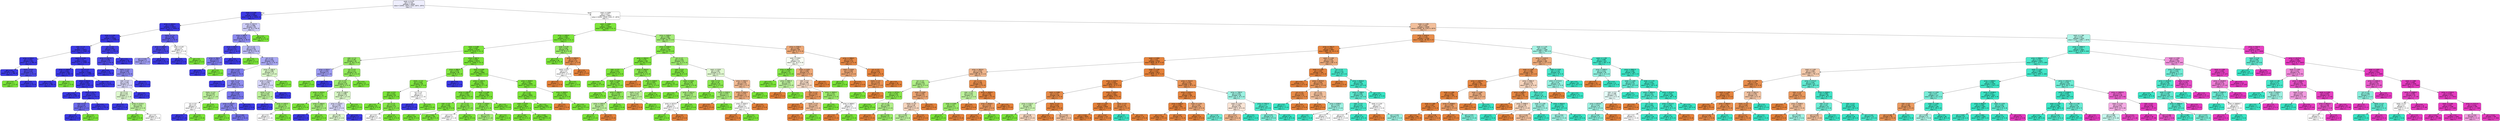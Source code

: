 digraph Tree {
node [shape=box, style="filled, rounded", color="black", fontname=helvetica] ;
edge [fontname=helvetica] ;
0 [label="carat <= 0.475\ngini = 0.744\nsamples = 40000\nvalue = [10451, 10474, 4130, 13071, 1874]\nclass = s", fillcolor="#eeeefd"] ;
1 [label="carat <= 0.465\ngini = 0.006\nsamples = 13083\nvalue = [0, 39, 0, 13044, 0]\nclass = s", fillcolor="#3d3ae5"] ;
0 -> 1 [labeldistance=2.5, labelangle=45, headlabel="True"] ;
2 [label="price <= 1833.5\ngini = 0.002\nsamples = 13015\nvalue = [0, 10, 0, 13005, 0]\nclass = s", fillcolor="#3c39e5"] ;
1 -> 2 ;
3 [label="carat <= 0.455\ngini = 0.001\nsamples = 12996\nvalue = [0, 7, 0, 12989, 0]\nclass = s", fillcolor="#3c39e5"] ;
2 -> 3 ;
4 [label="color <= 1.5\ngini = 0.0\nsamples = 12870\nvalue = [0, 3, 0, 12867, 0]\nclass = s", fillcolor="#3c39e5"] ;
3 -> 4 ;
5 [label="price <= 935.0\ngini = 0.007\nsamples = 301\nvalue = [0, 1, 0, 300, 0]\nclass = s", fillcolor="#3d3ae5"] ;
4 -> 5 ;
6 [label="gini = 0.0\nsamples = 288\nvalue = [0, 0, 0, 288, 0]\nclass = s", fillcolor="#3c39e5"] ;
5 -> 6 ;
7 [label="clarity <= 6.0\ngini = 0.142\nsamples = 13\nvalue = [0, 1, 0, 12, 0]\nclass = s", fillcolor="#4c49e7"] ;
5 -> 7 ;
8 [label="gini = 0.0\nsamples = 1\nvalue = [0, 1, 0, 0, 0]\nclass = l", fillcolor="#7be539"] ;
7 -> 8 ;
9 [label="gini = 0.0\nsamples = 12\nvalue = [0, 0, 0, 12, 0]\nclass = s", fillcolor="#3c39e5"] ;
7 -> 9 ;
10 [label="carat <= 0.255\ngini = 0.0\nsamples = 12569\nvalue = [0, 2, 0, 12567, 0]\nclass = s", fillcolor="#3c39e5"] ;
4 -> 10 ;
11 [label="price <= 1099.5\ngini = 0.003\nsamples = 583\nvalue = [0, 1, 0, 582, 0]\nclass = s", fillcolor="#3c39e5"] ;
10 -> 11 ;
12 [label="gini = 0.0\nsamples = 582\nvalue = [0, 0, 0, 582, 0]\nclass = s", fillcolor="#3c39e5"] ;
11 -> 12 ;
13 [label="gini = 0.0\nsamples = 1\nvalue = [0, 1, 0, 0, 0]\nclass = l", fillcolor="#7be539"] ;
11 -> 13 ;
14 [label="cut <= 2.5\ngini = 0.0\nsamples = 11986\nvalue = [0, 1, 0, 11985, 0]\nclass = s", fillcolor="#3c39e5"] ;
10 -> 14 ;
15 [label="price <= 815.0\ngini = 0.002\nsamples = 812\nvalue = [0, 1, 0, 811, 0]\nclass = s", fillcolor="#3c39e5"] ;
14 -> 15 ;
16 [label="gini = 0.0\nsamples = 635\nvalue = [0, 0, 0, 635, 0]\nclass = s", fillcolor="#3c39e5"] ;
15 -> 16 ;
17 [label="price <= 817.0\ngini = 0.011\nsamples = 177\nvalue = [0, 1, 0, 176, 0]\nclass = s", fillcolor="#3d3ae5"] ;
15 -> 17 ;
18 [label="color <= 5.5\ngini = 0.32\nsamples = 5\nvalue = [0, 1, 0, 4, 0]\nclass = s", fillcolor="#6d6aec"] ;
17 -> 18 ;
19 [label="gini = 0.0\nsamples = 4\nvalue = [0, 0, 0, 4, 0]\nclass = s", fillcolor="#3c39e5"] ;
18 -> 19 ;
20 [label="gini = 0.0\nsamples = 1\nvalue = [0, 1, 0, 0, 0]\nclass = l", fillcolor="#7be539"] ;
18 -> 20 ;
21 [label="gini = 0.0\nsamples = 172\nvalue = [0, 0, 0, 172, 0]\nclass = s", fillcolor="#3c39e5"] ;
17 -> 21 ;
22 [label="gini = 0.0\nsamples = 11174\nvalue = [0, 0, 0, 11174, 0]\nclass = s", fillcolor="#3c39e5"] ;
14 -> 22 ;
23 [label="cut <= 3.5\ngini = 0.061\nsamples = 126\nvalue = [0, 4, 0, 122, 0]\nclass = s", fillcolor="#423fe6"] ;
3 -> 23 ;
24 [label="price <= 1257.5\ngini = 0.156\nsamples = 47\nvalue = [0, 4, 0, 43, 0]\nclass = s", fillcolor="#4e4be7"] ;
23 -> 24 ;
25 [label="gini = 0.0\nsamples = 33\nvalue = [0, 0, 0, 33, 0]\nclass = s", fillcolor="#3c39e5"] ;
24 -> 25 ;
26 [label="clarity <= 5.5\ngini = 0.408\nsamples = 14\nvalue = [0, 4, 0, 10, 0]\nclass = s", fillcolor="#8a88ef"] ;
24 -> 26 ;
27 [label="color <= 6.5\ngini = 0.494\nsamples = 9\nvalue = [0, 4, 0, 5, 0]\nclass = s", fillcolor="#d8d7fa"] ;
26 -> 27 ;
28 [label="cut <= 2.5\ngini = 0.49\nsamples = 7\nvalue = [0, 4, 0, 3, 0]\nclass = l", fillcolor="#def8ce"] ;
27 -> 28 ;
29 [label="gini = 0.0\nsamples = 1\nvalue = [0, 0, 0, 1, 0]\nclass = s", fillcolor="#3c39e5"] ;
28 -> 29 ;
30 [label="price <= 1270.0\ngini = 0.444\nsamples = 6\nvalue = [0, 4, 0, 2, 0]\nclass = l", fillcolor="#bdf29c"] ;
28 -> 30 ;
31 [label="gini = 0.0\nsamples = 2\nvalue = [0, 2, 0, 0, 0]\nclass = l", fillcolor="#7be539"] ;
30 -> 31 ;
32 [label="gini = 0.5\nsamples = 4\nvalue = [0, 2, 0, 2, 0]\nclass = l", fillcolor="#ffffff"] ;
30 -> 32 ;
33 [label="gini = 0.0\nsamples = 2\nvalue = [0, 0, 0, 2, 0]\nclass = s", fillcolor="#3c39e5"] ;
27 -> 33 ;
34 [label="gini = 0.0\nsamples = 5\nvalue = [0, 0, 0, 5, 0]\nclass = s", fillcolor="#3c39e5"] ;
26 -> 34 ;
35 [label="gini = 0.0\nsamples = 79\nvalue = [0, 0, 0, 79, 0]\nclass = s", fillcolor="#3c39e5"] ;
23 -> 35 ;
36 [label="clarity <= 7.5\ngini = 0.266\nsamples = 19\nvalue = [0, 3, 0, 16, 0]\nclass = s", fillcolor="#615eea"] ;
2 -> 36 ;
37 [label="price <= 1836.0\ngini = 0.124\nsamples = 15\nvalue = [0, 1, 0, 14, 0]\nclass = s", fillcolor="#4a47e7"] ;
36 -> 37 ;
38 [label="gini = 0.444\nsamples = 3\nvalue = [0, 1, 0, 2, 0]\nclass = s", fillcolor="#9e9cf2"] ;
37 -> 38 ;
39 [label="gini = 0.0\nsamples = 12\nvalue = [0, 0, 0, 12, 0]\nclass = s", fillcolor="#3c39e5"] ;
37 -> 39 ;
40 [label="carat <= 0.45\ngini = 0.5\nsamples = 4\nvalue = [0, 2, 0, 2, 0]\nclass = l", fillcolor="#ffffff"] ;
36 -> 40 ;
41 [label="gini = 0.0\nsamples = 2\nvalue = [0, 0, 0, 2, 0]\nclass = s", fillcolor="#3c39e5"] ;
40 -> 41 ;
42 [label="gini = 0.0\nsamples = 2\nvalue = [0, 2, 0, 0, 0]\nclass = l", fillcolor="#7be539"] ;
40 -> 42 ;
43 [label="price <= 1617.0\ngini = 0.489\nsamples = 68\nvalue = [0, 29, 0, 39, 0]\nclass = s", fillcolor="#cdccf8"] ;
1 -> 43 ;
44 [label="price <= 985.0\ngini = 0.413\nsamples = 55\nvalue = [0, 16, 0, 39, 0]\nclass = s", fillcolor="#8c8af0"] ;
43 -> 44 ;
45 [label="price <= 800.5\ngini = 0.111\nsamples = 17\nvalue = [0, 1, 0, 16, 0]\nclass = s", fillcolor="#4845e7"] ;
44 -> 45 ;
46 [label="price <= 785.5\ngini = 0.375\nsamples = 4\nvalue = [0, 1, 0, 3, 0]\nclass = s", fillcolor="#7d7bee"] ;
45 -> 46 ;
47 [label="gini = 0.0\nsamples = 3\nvalue = [0, 0, 0, 3, 0]\nclass = s", fillcolor="#3c39e5"] ;
46 -> 47 ;
48 [label="gini = 0.0\nsamples = 1\nvalue = [0, 1, 0, 0, 0]\nclass = l", fillcolor="#7be539"] ;
46 -> 48 ;
49 [label="gini = 0.0\nsamples = 13\nvalue = [0, 0, 0, 13, 0]\nclass = s", fillcolor="#3c39e5"] ;
45 -> 49 ;
50 [label="cut <= 1.5\ngini = 0.478\nsamples = 38\nvalue = [0, 15, 0, 23, 0]\nclass = s", fillcolor="#bbbaf6"] ;
44 -> 50 ;
51 [label="gini = 0.0\nsamples = 2\nvalue = [0, 2, 0, 0, 0]\nclass = l", fillcolor="#7be539"] ;
50 -> 51 ;
52 [label="cut <= 4.5\ngini = 0.461\nsamples = 36\nvalue = [0, 13, 0, 23, 0]\nclass = s", fillcolor="#aaa9f4"] ;
50 -> 52 ;
53 [label="color <= 3.5\ngini = 0.375\nsamples = 24\nvalue = [0, 6, 0, 18, 0]\nclass = s", fillcolor="#7d7bee"] ;
52 -> 53 ;
54 [label="gini = 0.0\nsamples = 4\nvalue = [0, 0, 0, 4, 0]\nclass = s", fillcolor="#3c39e5"] ;
53 -> 54 ;
55 [label="color <= 4.5\ngini = 0.42\nsamples = 20\nvalue = [0, 6, 0, 14, 0]\nclass = s", fillcolor="#908ef0"] ;
53 -> 55 ;
56 [label="clarity <= 4.0\ngini = 0.444\nsamples = 3\nvalue = [0, 2, 0, 1, 0]\nclass = l", fillcolor="#bdf29c"] ;
55 -> 56 ;
57 [label="cut <= 3.5\ngini = 0.5\nsamples = 2\nvalue = [0, 1, 0, 1, 0]\nclass = l", fillcolor="#ffffff"] ;
56 -> 57 ;
58 [label="gini = 0.0\nsamples = 1\nvalue = [0, 0, 0, 1, 0]\nclass = s", fillcolor="#3c39e5"] ;
57 -> 58 ;
59 [label="gini = 0.0\nsamples = 1\nvalue = [0, 1, 0, 0, 0]\nclass = l", fillcolor="#7be539"] ;
57 -> 59 ;
60 [label="gini = 0.0\nsamples = 1\nvalue = [0, 1, 0, 0, 0]\nclass = l", fillcolor="#7be539"] ;
56 -> 60 ;
61 [label="color <= 6.5\ngini = 0.36\nsamples = 17\nvalue = [0, 4, 0, 13, 0]\nclass = s", fillcolor="#7876ed"] ;
55 -> 61 ;
62 [label="price <= 1004.0\ngini = 0.408\nsamples = 14\nvalue = [0, 4, 0, 10, 0]\nclass = s", fillcolor="#8a88ef"] ;
61 -> 62 ;
63 [label="gini = 0.0\nsamples = 1\nvalue = [0, 1, 0, 0, 0]\nclass = l", fillcolor="#7be539"] ;
62 -> 63 ;
64 [label="gini = 0.355\nsamples = 13\nvalue = [0, 3, 0, 10, 0]\nclass = s", fillcolor="#7674ed"] ;
62 -> 64 ;
65 [label="gini = 0.0\nsamples = 3\nvalue = [0, 0, 0, 3, 0]\nclass = s", fillcolor="#3c39e5"] ;
61 -> 65 ;
66 [label="price <= 1382.5\ngini = 0.486\nsamples = 12\nvalue = [0, 7, 0, 5, 0]\nclass = l", fillcolor="#d9f8c6"] ;
52 -> 66 ;
67 [label="price <= 1243.5\ngini = 0.494\nsamples = 9\nvalue = [0, 4, 0, 5, 0]\nclass = s", fillcolor="#d8d7fa"] ;
66 -> 67 ;
68 [label="clarity <= 3.5\ngini = 0.444\nsamples = 6\nvalue = [0, 4, 0, 2, 0]\nclass = l", fillcolor="#bdf29c"] ;
67 -> 68 ;
69 [label="gini = 0.0\nsamples = 1\nvalue = [0, 0, 0, 1, 0]\nclass = s", fillcolor="#3c39e5"] ;
68 -> 69 ;
70 [label="price <= 1032.0\ngini = 0.32\nsamples = 5\nvalue = [0, 4, 0, 1, 0]\nclass = l", fillcolor="#9cec6a"] ;
68 -> 70 ;
71 [label="gini = 0.5\nsamples = 2\nvalue = [0, 1, 0, 1, 0]\nclass = l", fillcolor="#ffffff"] ;
70 -> 71 ;
72 [label="gini = 0.0\nsamples = 3\nvalue = [0, 3, 0, 0, 0]\nclass = l", fillcolor="#7be539"] ;
70 -> 72 ;
73 [label="gini = 0.0\nsamples = 3\nvalue = [0, 0, 0, 3, 0]\nclass = s", fillcolor="#3c39e5"] ;
67 -> 73 ;
74 [label="gini = 0.0\nsamples = 3\nvalue = [0, 3, 0, 0, 0]\nclass = l", fillcolor="#7be539"] ;
66 -> 74 ;
75 [label="gini = 0.0\nsamples = 13\nvalue = [0, 13, 0, 0, 0]\nclass = l", fillcolor="#7be539"] ;
43 -> 75 ;
76 [label="carat <= 0.835\ngini = 0.671\nsamples = 26917\nvalue = [10451, 10435, 4130, 27, 1874]\nclass = c", fillcolor="#ffffff"] ;
0 -> 76 [labeldistance=2.5, labelangle=-45, headlabel="False"] ;
77 [label="carat <= 0.805\ngini = 0.021\nsamples = 10509\nvalue = [91, 10396, 0, 21, 1]\nclass = l", fillcolor="#7ce53b"] ;
76 -> 77 ;
78 [label="price <= 4494.0\ngini = 0.006\nsamples = 10173\nvalue = [10, 10141, 0, 21, 1]\nclass = l", fillcolor="#7be53a"] ;
77 -> 78 ;
79 [label="carat <= 0.485\ngini = 0.005\nsamples = 10125\nvalue = [1, 10102, 0, 21, 1]\nclass = l", fillcolor="#7be539"] ;
78 -> 79 ;
80 [label="color <= 1.5\ngini = 0.287\nsamples = 46\nvalue = [0, 38, 0, 8, 0]\nclass = l", fillcolor="#97ea63"] ;
79 -> 80 ;
81 [label="price <= 926.0\ngini = 0.444\nsamples = 3\nvalue = [0, 1, 0, 2, 0]\nclass = s", fillcolor="#9e9cf2"] ;
80 -> 81 ;
82 [label="gini = 0.0\nsamples = 1\nvalue = [0, 1, 0, 0, 0]\nclass = l", fillcolor="#7be539"] ;
81 -> 82 ;
83 [label="gini = 0.0\nsamples = 2\nvalue = [0, 0, 0, 2, 0]\nclass = s", fillcolor="#3c39e5"] ;
81 -> 83 ;
84 [label="cut <= 4.5\ngini = 0.24\nsamples = 43\nvalue = [0, 37, 0, 6, 0]\nclass = l", fillcolor="#90e959"] ;
80 -> 84 ;
85 [label="cut <= 3.5\ngini = 0.337\nsamples = 28\nvalue = [0, 22, 0, 6, 0]\nclass = l", fillcolor="#9fec6f"] ;
84 -> 85 ;
86 [label="price <= 1523.0\ngini = 0.117\nsamples = 16\nvalue = [0, 15, 0, 1, 0]\nclass = l", fillcolor="#84e746"] ;
85 -> 86 ;
87 [label="gini = 0.0\nsamples = 12\nvalue = [0, 12, 0, 0, 0]\nclass = l", fillcolor="#7be539"] ;
86 -> 87 ;
88 [label="price <= 1693.5\ngini = 0.375\nsamples = 4\nvalue = [0, 3, 0, 1, 0]\nclass = l", fillcolor="#a7ee7b"] ;
86 -> 88 ;
89 [label="gini = 0.0\nsamples = 1\nvalue = [0, 0, 0, 1, 0]\nclass = s", fillcolor="#3c39e5"] ;
88 -> 89 ;
90 [label="gini = 0.0\nsamples = 3\nvalue = [0, 3, 0, 0, 0]\nclass = l", fillcolor="#7be539"] ;
88 -> 90 ;
91 [label="price <= 1286.5\ngini = 0.486\nsamples = 12\nvalue = [0, 7, 0, 5, 0]\nclass = l", fillcolor="#d9f8c6"] ;
85 -> 91 ;
92 [label="price <= 1220.0\ngini = 0.494\nsamples = 9\nvalue = [0, 4, 0, 5, 0]\nclass = s", fillcolor="#d8d7fa"] ;
91 -> 92 ;
93 [label="gini = 0.49\nsamples = 7\nvalue = [0, 4, 0, 3, 0]\nclass = l", fillcolor="#def8ce"] ;
92 -> 93 ;
94 [label="gini = 0.0\nsamples = 2\nvalue = [0, 0, 0, 2, 0]\nclass = s", fillcolor="#3c39e5"] ;
92 -> 94 ;
95 [label="gini = 0.0\nsamples = 3\nvalue = [0, 3, 0, 0, 0]\nclass = l", fillcolor="#7be539"] ;
91 -> 95 ;
96 [label="gini = 0.0\nsamples = 15\nvalue = [0, 15, 0, 0, 0]\nclass = l", fillcolor="#7be539"] ;
84 -> 96 ;
97 [label="price <= 987.5\ngini = 0.003\nsamples = 10079\nvalue = [1, 10064, 0, 13, 1]\nclass = l", fillcolor="#7be539"] ;
79 -> 97 ;
98 [label="price <= 985.5\ngini = 0.078\nsamples = 99\nvalue = [0, 95, 0, 4, 0]\nclass = l", fillcolor="#81e641"] ;
97 -> 98 ;
99 [label="clarity <= 4.5\ngini = 0.059\nsamples = 98\nvalue = [0, 95, 0, 3, 0]\nclass = l", fillcolor="#7fe63f"] ;
98 -> 99 ;
100 [label="color <= 5.5\ngini = 0.021\nsamples = 94\nvalue = [0, 93, 0, 1, 0]\nclass = l", fillcolor="#7ce53b"] ;
99 -> 100 ;
101 [label="gini = 0.0\nsamples = 81\nvalue = [0, 81, 0, 0, 0]\nclass = l", fillcolor="#7be539"] ;
100 -> 101 ;
102 [label="cut <= 1.5\ngini = 0.142\nsamples = 13\nvalue = [0, 12, 0, 1, 0]\nclass = l", fillcolor="#86e749"] ;
100 -> 102 ;
103 [label="gini = 0.5\nsamples = 2\nvalue = [0, 1, 0, 1, 0]\nclass = l", fillcolor="#ffffff"] ;
102 -> 103 ;
104 [label="gini = 0.0\nsamples = 11\nvalue = [0, 11, 0, 0, 0]\nclass = l", fillcolor="#7be539"] ;
102 -> 104 ;
105 [label="cut <= 1.5\ngini = 0.5\nsamples = 4\nvalue = [0, 2, 0, 2, 0]\nclass = l", fillcolor="#ffffff"] ;
99 -> 105 ;
106 [label="gini = 0.0\nsamples = 2\nvalue = [0, 0, 0, 2, 0]\nclass = s", fillcolor="#3c39e5"] ;
105 -> 106 ;
107 [label="gini = 0.0\nsamples = 2\nvalue = [0, 2, 0, 0, 0]\nclass = l", fillcolor="#7be539"] ;
105 -> 107 ;
108 [label="gini = 0.0\nsamples = 1\nvalue = [0, 0, 0, 1, 0]\nclass = s", fillcolor="#3c39e5"] ;
98 -> 108 ;
109 [label="carat <= 0.505\ngini = 0.002\nsamples = 9980\nvalue = [1, 9969, 0, 9, 1]\nclass = l", fillcolor="#7be539"] ;
97 -> 109 ;
110 [label="price <= 1287.5\ngini = 0.015\nsamples = 921\nvalue = [0, 914, 0, 7, 0]\nclass = l", fillcolor="#7ce53b"] ;
109 -> 110 ;
111 [label="price <= 1284.0\ngini = 0.045\nsamples = 263\nvalue = [0, 257, 0, 6, 0]\nclass = l", fillcolor="#7ee63e"] ;
110 -> 111 ;
112 [label="color <= 3.5\ngini = 0.039\nsamples = 251\nvalue = [0, 246, 0, 5, 0]\nclass = l", fillcolor="#7ee63d"] ;
111 -> 112 ;
113 [label="gini = 0.0\nsamples = 60\nvalue = [0, 60, 0, 0, 0]\nclass = l", fillcolor="#7be539"] ;
112 -> 113 ;
114 [label="gini = 0.051\nsamples = 191\nvalue = [0, 186, 0, 5, 0]\nclass = l", fillcolor="#7fe63e"] ;
112 -> 114 ;
115 [label="cut <= 2.5\ngini = 0.153\nsamples = 12\nvalue = [0, 11, 0, 1, 0]\nclass = l", fillcolor="#87e74b"] ;
111 -> 115 ;
116 [label="gini = 0.5\nsamples = 2\nvalue = [0, 1, 0, 1, 0]\nclass = l", fillcolor="#ffffff"] ;
115 -> 116 ;
117 [label="gini = 0.0\nsamples = 10\nvalue = [0, 10, 0, 0, 0]\nclass = l", fillcolor="#7be539"] ;
115 -> 117 ;
118 [label="carat <= 0.495\ngini = 0.003\nsamples = 658\nvalue = [0, 657, 0, 1, 0]\nclass = l", fillcolor="#7be539"] ;
110 -> 118 ;
119 [label="price <= 1428.0\ngini = 0.165\nsamples = 11\nvalue = [0, 10, 0, 1, 0]\nclass = l", fillcolor="#88e84d"] ;
118 -> 119 ;
120 [label="gini = 0.375\nsamples = 4\nvalue = [0, 3, 0, 1, 0]\nclass = l", fillcolor="#a7ee7b"] ;
119 -> 120 ;
121 [label="gini = 0.0\nsamples = 7\nvalue = [0, 7, 0, 0, 0]\nclass = l", fillcolor="#7be539"] ;
119 -> 121 ;
122 [label="gini = 0.0\nsamples = 647\nvalue = [0, 647, 0, 0, 0]\nclass = l", fillcolor="#7be539"] ;
118 -> 122 ;
123 [label="price <= 3928.5\ngini = 0.001\nsamples = 9059\nvalue = [1, 9055, 0, 2, 1]\nclass = l", fillcolor="#7be539"] ;
109 -> 123 ;
124 [label="cut <= 3.5\ngini = 0.001\nsamples = 8935\nvalue = [0, 8932, 0, 2, 1]\nclass = l", fillcolor="#7be539"] ;
123 -> 124 ;
125 [label="carat <= 0.515\ngini = 0.002\nsamples = 3074\nvalue = [0, 3071, 0, 2, 1]\nclass = l", fillcolor="#7be539"] ;
124 -> 125 ;
126 [label="gini = 0.007\nsamples = 274\nvalue = [0, 273, 0, 0, 1]\nclass = l", fillcolor="#7be53a"] ;
125 -> 126 ;
127 [label="gini = 0.001\nsamples = 2800\nvalue = [0, 2798, 0, 2, 0]\nclass = l", fillcolor="#7be539"] ;
125 -> 127 ;
128 [label="gini = 0.0\nsamples = 5861\nvalue = [0, 5861, 0, 0, 0]\nclass = l", fillcolor="#7be539"] ;
124 -> 128 ;
129 [label="price <= 3933.0\ngini = 0.016\nsamples = 124\nvalue = [1, 123, 0, 0, 0]\nclass = l", fillcolor="#7ce53b"] ;
123 -> 129 ;
130 [label="gini = 0.0\nsamples = 1\nvalue = [1, 0, 0, 0, 0]\nclass = c", fillcolor="#e58139"] ;
129 -> 130 ;
131 [label="gini = 0.0\nsamples = 123\nvalue = [0, 123, 0, 0, 0]\nclass = l", fillcolor="#7be539"] ;
129 -> 131 ;
132 [label="carat <= 0.78\ngini = 0.305\nsamples = 48\nvalue = [9, 39, 0, 0, 0]\nclass = l", fillcolor="#99eb67"] ;
78 -> 132 ;
133 [label="gini = 0.0\nsamples = 38\nvalue = [0, 38, 0, 0, 0]\nclass = l", fillcolor="#7be539"] ;
132 -> 133 ;
134 [label="price <= 4594.5\ngini = 0.18\nsamples = 10\nvalue = [9, 1, 0, 0, 0]\nclass = c", fillcolor="#e88f4f"] ;
132 -> 134 ;
135 [label="clarity <= 6.0\ngini = 0.5\nsamples = 2\nvalue = [1, 1, 0, 0, 0]\nclass = c", fillcolor="#ffffff"] ;
134 -> 135 ;
136 [label="gini = 0.0\nsamples = 1\nvalue = [1, 0, 0, 0, 0]\nclass = c", fillcolor="#e58139"] ;
135 -> 136 ;
137 [label="gini = 0.0\nsamples = 1\nvalue = [0, 1, 0, 0, 0]\nclass = l", fillcolor="#7be539"] ;
135 -> 137 ;
138 [label="gini = 0.0\nsamples = 8\nvalue = [8, 0, 0, 0, 0]\nclass = c", fillcolor="#e58139"] ;
134 -> 138 ;
139 [label="price <= 3406.0\ngini = 0.366\nsamples = 336\nvalue = [81, 255, 0, 0, 0]\nclass = l", fillcolor="#a5ed78"] ;
77 -> 139 ;
140 [label="price <= 3165.0\ngini = 0.107\nsamples = 248\nvalue = [14, 234, 0, 0, 0]\nclass = l", fillcolor="#83e745"] ;
139 -> 140 ;
141 [label="price <= 3042.5\ngini = 0.03\nsamples = 196\nvalue = [3, 193, 0, 0, 0]\nclass = l", fillcolor="#7de53c"] ;
140 -> 141 ;
142 [label="color <= 5.5\ngini = 0.011\nsamples = 173\nvalue = [1, 172, 0, 0, 0]\nclass = l", fillcolor="#7ce53a"] ;
141 -> 142 ;
143 [label="gini = 0.0\nsamples = 144\nvalue = [0, 144, 0, 0, 0]\nclass = l", fillcolor="#7be539"] ;
142 -> 143 ;
144 [label="carat <= 0.825\ngini = 0.067\nsamples = 29\nvalue = [1, 28, 0, 0, 0]\nclass = l", fillcolor="#80e640"] ;
142 -> 144 ;
145 [label="gini = 0.0\nsamples = 21\nvalue = [0, 21, 0, 0, 0]\nclass = l", fillcolor="#7be539"] ;
144 -> 145 ;
146 [label="price <= 2864.5\ngini = 0.219\nsamples = 8\nvalue = [1, 7, 0, 0, 0]\nclass = l", fillcolor="#8ee955"] ;
144 -> 146 ;
147 [label="price <= 2835.0\ngini = 0.444\nsamples = 3\nvalue = [1, 2, 0, 0, 0]\nclass = l", fillcolor="#bdf29c"] ;
146 -> 147 ;
148 [label="gini = 0.0\nsamples = 2\nvalue = [0, 2, 0, 0, 0]\nclass = l", fillcolor="#7be539"] ;
147 -> 148 ;
149 [label="gini = 0.0\nsamples = 1\nvalue = [1, 0, 0, 0, 0]\nclass = c", fillcolor="#e58139"] ;
147 -> 149 ;
150 [label="gini = 0.0\nsamples = 5\nvalue = [0, 5, 0, 0, 0]\nclass = l", fillcolor="#7be539"] ;
146 -> 150 ;
151 [label="price <= 3043.5\ngini = 0.159\nsamples = 23\nvalue = [2, 21, 0, 0, 0]\nclass = l", fillcolor="#88e74c"] ;
141 -> 151 ;
152 [label="gini = 0.0\nsamples = 1\nvalue = [1, 0, 0, 0, 0]\nclass = c", fillcolor="#e58139"] ;
151 -> 152 ;
153 [label="price <= 3049.5\ngini = 0.087\nsamples = 22\nvalue = [1, 21, 0, 0, 0]\nclass = l", fillcolor="#81e642"] ;
151 -> 153 ;
154 [label="clarity <= 2.5\ngini = 0.444\nsamples = 3\nvalue = [1, 2, 0, 0, 0]\nclass = l", fillcolor="#bdf29c"] ;
153 -> 154 ;
155 [label="gini = 0.0\nsamples = 1\nvalue = [1, 0, 0, 0, 0]\nclass = c", fillcolor="#e58139"] ;
154 -> 155 ;
156 [label="gini = 0.0\nsamples = 2\nvalue = [0, 2, 0, 0, 0]\nclass = l", fillcolor="#7be539"] ;
154 -> 156 ;
157 [label="gini = 0.0\nsamples = 19\nvalue = [0, 19, 0, 0, 0]\nclass = l", fillcolor="#7be539"] ;
153 -> 157 ;
158 [label="cut <= 4.5\ngini = 0.334\nsamples = 52\nvalue = [11, 41, 0, 0, 0]\nclass = l", fillcolor="#9eec6e"] ;
140 -> 158 ;
159 [label="color <= 5.5\ngini = 0.067\nsamples = 29\nvalue = [1, 28, 0, 0, 0]\nclass = l", fillcolor="#80e640"] ;
158 -> 159 ;
160 [label="gini = 0.0\nsamples = 18\nvalue = [0, 18, 0, 0, 0]\nclass = l", fillcolor="#7be539"] ;
159 -> 160 ;
161 [label="carat <= 0.825\ngini = 0.165\nsamples = 11\nvalue = [1, 10, 0, 0, 0]\nclass = l", fillcolor="#88e84d"] ;
159 -> 161 ;
162 [label="gini = 0.0\nsamples = 7\nvalue = [0, 7, 0, 0, 0]\nclass = l", fillcolor="#7be539"] ;
161 -> 162 ;
163 [label="price <= 3321.0\ngini = 0.375\nsamples = 4\nvalue = [1, 3, 0, 0, 0]\nclass = l", fillcolor="#a7ee7b"] ;
161 -> 163 ;
164 [label="price <= 3272.5\ngini = 0.5\nsamples = 2\nvalue = [1, 1, 0, 0, 0]\nclass = c", fillcolor="#ffffff"] ;
163 -> 164 ;
165 [label="gini = 0.0\nsamples = 1\nvalue = [0, 1, 0, 0, 0]\nclass = l", fillcolor="#7be539"] ;
164 -> 165 ;
166 [label="gini = 0.0\nsamples = 1\nvalue = [1, 0, 0, 0, 0]\nclass = c", fillcolor="#e58139"] ;
164 -> 166 ;
167 [label="gini = 0.0\nsamples = 2\nvalue = [0, 2, 0, 0, 0]\nclass = l", fillcolor="#7be539"] ;
163 -> 167 ;
168 [label="carat <= 0.815\ngini = 0.491\nsamples = 23\nvalue = [10, 13, 0, 0, 0]\nclass = l", fillcolor="#e1f9d1"] ;
158 -> 168 ;
169 [label="color <= 5.5\ngini = 0.18\nsamples = 10\nvalue = [1, 9, 0, 0, 0]\nclass = l", fillcolor="#8ae84f"] ;
168 -> 169 ;
170 [label="gini = 0.0\nsamples = 6\nvalue = [0, 6, 0, 0, 0]\nclass = l", fillcolor="#7be539"] ;
169 -> 170 ;
171 [label="price <= 3345.5\ngini = 0.375\nsamples = 4\nvalue = [1, 3, 0, 0, 0]\nclass = l", fillcolor="#a7ee7b"] ;
169 -> 171 ;
172 [label="gini = 0.0\nsamples = 1\nvalue = [1, 0, 0, 0, 0]\nclass = c", fillcolor="#e58139"] ;
171 -> 172 ;
173 [label="gini = 0.0\nsamples = 3\nvalue = [0, 3, 0, 0, 0]\nclass = l", fillcolor="#7be539"] ;
171 -> 173 ;
174 [label="price <= 3362.5\ngini = 0.426\nsamples = 13\nvalue = [9, 4, 0, 0, 0]\nclass = c", fillcolor="#f1b991"] ;
168 -> 174 ;
175 [label="price <= 3252.5\ngini = 0.375\nsamples = 12\nvalue = [9, 3, 0, 0, 0]\nclass = c", fillcolor="#eeab7b"] ;
174 -> 175 ;
176 [label="price <= 3202.5\ngini = 0.5\nsamples = 6\nvalue = [3, 3, 0, 0, 0]\nclass = c", fillcolor="#ffffff"] ;
175 -> 176 ;
177 [label="gini = 0.0\nsamples = 3\nvalue = [3, 0, 0, 0, 0]\nclass = c", fillcolor="#e58139"] ;
176 -> 177 ;
178 [label="gini = 0.0\nsamples = 3\nvalue = [0, 3, 0, 0, 0]\nclass = l", fillcolor="#7be539"] ;
176 -> 178 ;
179 [label="gini = 0.0\nsamples = 6\nvalue = [6, 0, 0, 0, 0]\nclass = c", fillcolor="#e58139"] ;
175 -> 179 ;
180 [label="gini = 0.0\nsamples = 1\nvalue = [0, 1, 0, 0, 0]\nclass = l", fillcolor="#7be539"] ;
174 -> 180 ;
181 [label="price <= 3765.0\ngini = 0.363\nsamples = 88\nvalue = [67, 21, 0, 0, 0]\nclass = c", fillcolor="#eda877"] ;
139 -> 181 ;
182 [label="carat <= 0.815\ngini = 0.5\nsamples = 35\nvalue = [17, 18, 0, 0, 0]\nclass = l", fillcolor="#f8fef4"] ;
181 -> 182 ;
183 [label="price <= 3658.5\ngini = 0.133\nsamples = 14\nvalue = [1, 13, 0, 0, 0]\nclass = l", fillcolor="#85e748"] ;
182 -> 183 ;
184 [label="gini = 0.0\nsamples = 11\nvalue = [0, 11, 0, 0, 0]\nclass = l", fillcolor="#7be539"] ;
183 -> 184 ;
185 [label="price <= 3681.5\ngini = 0.444\nsamples = 3\nvalue = [1, 2, 0, 0, 0]\nclass = l", fillcolor="#bdf29c"] ;
183 -> 185 ;
186 [label="gini = 0.0\nsamples = 1\nvalue = [1, 0, 0, 0, 0]\nclass = c", fillcolor="#e58139"] ;
185 -> 186 ;
187 [label="gini = 0.0\nsamples = 2\nvalue = [0, 2, 0, 0, 0]\nclass = l", fillcolor="#7be539"] ;
185 -> 187 ;
188 [label="carat <= 0.825\ngini = 0.363\nsamples = 21\nvalue = [16, 5, 0, 0, 0]\nclass = c", fillcolor="#eda877"] ;
182 -> 188 ;
189 [label="color <= 5.5\ngini = 0.486\nsamples = 12\nvalue = [7, 5, 0, 0, 0]\nclass = c", fillcolor="#f8dbc6"] ;
188 -> 189 ;
190 [label="color <= 4.5\ngini = 0.245\nsamples = 7\nvalue = [6, 1, 0, 0, 0]\nclass = c", fillcolor="#e9965a"] ;
189 -> 190 ;
191 [label="gini = 0.0\nsamples = 4\nvalue = [4, 0, 0, 0, 0]\nclass = c", fillcolor="#e58139"] ;
190 -> 191 ;
192 [label="clarity <= 3.5\ngini = 0.444\nsamples = 3\nvalue = [2, 1, 0, 0, 0]\nclass = c", fillcolor="#f2c09c"] ;
190 -> 192 ;
193 [label="gini = 0.0\nsamples = 2\nvalue = [2, 0, 0, 0, 0]\nclass = c", fillcolor="#e58139"] ;
192 -> 193 ;
194 [label="gini = 0.0\nsamples = 1\nvalue = [0, 1, 0, 0, 0]\nclass = l", fillcolor="#7be539"] ;
192 -> 194 ;
195 [label="price <= 3605.0\ngini = 0.32\nsamples = 5\nvalue = [1, 4, 0, 0, 0]\nclass = l", fillcolor="#9cec6a"] ;
189 -> 195 ;
196 [label="gini = 0.0\nsamples = 3\nvalue = [0, 3, 0, 0, 0]\nclass = l", fillcolor="#7be539"] ;
195 -> 196 ;
197 [label="price <= 3659.5\ngini = 0.5\nsamples = 2\nvalue = [1, 1, 0, 0, 0]\nclass = c", fillcolor="#ffffff"] ;
195 -> 197 ;
198 [label="gini = 0.0\nsamples = 1\nvalue = [1, 0, 0, 0, 0]\nclass = c", fillcolor="#e58139"] ;
197 -> 198 ;
199 [label="gini = 0.0\nsamples = 1\nvalue = [0, 1, 0, 0, 0]\nclass = l", fillcolor="#7be539"] ;
197 -> 199 ;
200 [label="gini = 0.0\nsamples = 9\nvalue = [9, 0, 0, 0, 0]\nclass = c", fillcolor="#e58139"] ;
188 -> 200 ;
201 [label="price <= 3866.0\ngini = 0.107\nsamples = 53\nvalue = [50, 3, 0, 0, 0]\nclass = c", fillcolor="#e78945"] ;
181 -> 201 ;
202 [label="carat <= 0.815\ngini = 0.346\nsamples = 9\nvalue = [7, 2, 0, 0, 0]\nclass = c", fillcolor="#eca572"] ;
201 -> 202 ;
203 [label="gini = 0.0\nsamples = 2\nvalue = [0, 2, 0, 0, 0]\nclass = l", fillcolor="#7be539"] ;
202 -> 203 ;
204 [label="gini = 0.0\nsamples = 7\nvalue = [7, 0, 0, 0, 0]\nclass = c", fillcolor="#e58139"] ;
202 -> 204 ;
205 [label="cut <= 3.5\ngini = 0.044\nsamples = 44\nvalue = [43, 1, 0, 0, 0]\nclass = c", fillcolor="#e6843e"] ;
201 -> 205 ;
206 [label="clarity <= 4.5\ngini = 0.219\nsamples = 8\nvalue = [7, 1, 0, 0, 0]\nclass = c", fillcolor="#e99355"] ;
205 -> 206 ;
207 [label="gini = 0.0\nsamples = 1\nvalue = [0, 1, 0, 0, 0]\nclass = l", fillcolor="#7be539"] ;
206 -> 207 ;
208 [label="gini = 0.0\nsamples = 7\nvalue = [7, 0, 0, 0, 0]\nclass = c", fillcolor="#e58139"] ;
206 -> 208 ;
209 [label="gini = 0.0\nsamples = 36\nvalue = [36, 0, 0, 0, 0]\nclass = c", fillcolor="#e58139"] ;
205 -> 209 ;
210 [label="carat <= 1.295\ngini = 0.525\nsamples = 16408\nvalue = [10360, 39, 4130, 6, 1873]\nclass = c", fillcolor="#f2bf9b"] ;
76 -> 210 ;
211 [label="price <= 8430.5\ngini = 0.146\nsamples = 11056\nvalue = [10181, 38, 832, 5, 0]\nclass = c", fillcolor="#e78c4a"] ;
210 -> 211 ;
212 [label="price <= 7901.5\ngini = 0.033\nsamples = 9967\nvalue = [9801, 38, 123, 5, 0]\nclass = c", fillcolor="#e5833c"] ;
211 -> 212 ;
213 [label="carat <= 0.855\ngini = 0.02\nsamples = 9706\nvalue = [9606, 38, 57, 5, 0]\nclass = c", fillcolor="#e5823b"] ;
212 -> 213 ;
214 [label="price <= 2823.0\ngini = 0.418\nsamples = 94\nvalue = [66, 28, 0, 0, 0]\nclass = c", fillcolor="#f0b68d"] ;
213 -> 214 ;
215 [label="cut <= 4.5\ngini = 0.404\nsamples = 32\nvalue = [9, 23, 0, 0, 0]\nclass = l", fillcolor="#afef86"] ;
214 -> 215 ;
216 [label="price <= 2579.0\ngini = 0.159\nsamples = 23\nvalue = [2, 21, 0, 0, 0]\nclass = l", fillcolor="#88e74c"] ;
215 -> 216 ;
217 [label="gini = 0.0\nsamples = 16\nvalue = [0, 16, 0, 0, 0]\nclass = l", fillcolor="#7be539"] ;
216 -> 217 ;
218 [label="cut <= 1.5\ngini = 0.408\nsamples = 7\nvalue = [2, 5, 0, 0, 0]\nclass = l", fillcolor="#b0ef88"] ;
216 -> 218 ;
219 [label="gini = 0.0\nsamples = 1\nvalue = [1, 0, 0, 0, 0]\nclass = c", fillcolor="#e58139"] ;
218 -> 219 ;
220 [label="gini = 0.278\nsamples = 6\nvalue = [1, 5, 0, 0, 0]\nclass = l", fillcolor="#95ea61"] ;
218 -> 220 ;
221 [label="carat <= 0.845\ngini = 0.346\nsamples = 9\nvalue = [7, 2, 0, 0, 0]\nclass = c", fillcolor="#eca572"] ;
215 -> 221 ;
222 [label="clarity <= 3.5\ngini = 0.48\nsamples = 5\nvalue = [3, 2, 0, 0, 0]\nclass = c", fillcolor="#f6d5bd"] ;
221 -> 222 ;
223 [label="gini = 0.444\nsamples = 3\nvalue = [1, 2, 0, 0, 0]\nclass = l", fillcolor="#bdf29c"] ;
222 -> 223 ;
224 [label="gini = 0.0\nsamples = 2\nvalue = [2, 0, 0, 0, 0]\nclass = c", fillcolor="#e58139"] ;
222 -> 224 ;
225 [label="gini = 0.0\nsamples = 4\nvalue = [4, 0, 0, 0, 0]\nclass = c", fillcolor="#e58139"] ;
221 -> 225 ;
226 [label="cut <= 2.5\ngini = 0.148\nsamples = 62\nvalue = [57, 5, 0, 0, 0]\nclass = c", fillcolor="#e78c4a"] ;
214 -> 226 ;
227 [label="color <= 5.5\ngini = 0.444\nsamples = 6\nvalue = [2, 4, 0, 0, 0]\nclass = l", fillcolor="#bdf29c"] ;
226 -> 227 ;
228 [label="carat <= 0.845\ngini = 0.32\nsamples = 5\nvalue = [1, 4, 0, 0, 0]\nclass = l", fillcolor="#9cec6a"] ;
227 -> 228 ;
229 [label="gini = 0.0\nsamples = 4\nvalue = [0, 4, 0, 0, 0]\nclass = l", fillcolor="#7be539"] ;
228 -> 229 ;
230 [label="gini = 0.0\nsamples = 1\nvalue = [1, 0, 0, 0, 0]\nclass = c", fillcolor="#e58139"] ;
228 -> 230 ;
231 [label="gini = 0.0\nsamples = 1\nvalue = [1, 0, 0, 0, 0]\nclass = c", fillcolor="#e58139"] ;
227 -> 231 ;
232 [label="price <= 3000.5\ngini = 0.035\nsamples = 56\nvalue = [55, 1, 0, 0, 0]\nclass = c", fillcolor="#e5833d"] ;
226 -> 232 ;
233 [label="price <= 2976.0\ngini = 0.278\nsamples = 6\nvalue = [5, 1, 0, 0, 0]\nclass = c", fillcolor="#ea9a61"] ;
232 -> 233 ;
234 [label="gini = 0.0\nsamples = 5\nvalue = [5, 0, 0, 0, 0]\nclass = c", fillcolor="#e58139"] ;
233 -> 234 ;
235 [label="gini = 0.0\nsamples = 1\nvalue = [0, 1, 0, 0, 0]\nclass = l", fillcolor="#7be539"] ;
233 -> 235 ;
236 [label="gini = 0.0\nsamples = 50\nvalue = [50, 0, 0, 0, 0]\nclass = c", fillcolor="#e58139"] ;
232 -> 236 ;
237 [label="carat <= 1.235\ngini = 0.015\nsamples = 9612\nvalue = [9540, 10, 57, 5, 0]\nclass = c", fillcolor="#e5823a"] ;
213 -> 237 ;
238 [label="price <= 2445.0\ngini = 0.004\nsamples = 9150\nvalue = [9131, 10, 4, 5, 0]\nclass = c", fillcolor="#e58139"] ;
237 -> 238 ;
239 [label="carat <= 0.895\ngini = 0.127\nsamples = 88\nvalue = [82, 6, 0, 0, 0]\nclass = c", fillcolor="#e78a47"] ;
238 -> 239 ;
240 [label="price <= 2132.0\ngini = 0.469\nsamples = 8\nvalue = [3, 5, 0, 0, 0]\nclass = l", fillcolor="#caf5b0"] ;
239 -> 240 ;
241 [label="gini = 0.0\nsamples = 3\nvalue = [0, 3, 0, 0, 0]\nclass = l", fillcolor="#7be539"] ;
240 -> 241 ;
242 [label="gini = 0.48\nsamples = 5\nvalue = [3, 2, 0, 0, 0]\nclass = c", fillcolor="#f6d5bd"] ;
240 -> 242 ;
243 [label="clarity <= 2.5\ngini = 0.025\nsamples = 80\nvalue = [79, 1, 0, 0, 0]\nclass = c", fillcolor="#e5833c"] ;
239 -> 243 ;
244 [label="gini = 0.0\nsamples = 77\nvalue = [77, 0, 0, 0, 0]\nclass = c", fillcolor="#e58139"] ;
243 -> 244 ;
245 [label="gini = 0.444\nsamples = 3\nvalue = [2, 1, 0, 0, 0]\nclass = c", fillcolor="#f2c09c"] ;
243 -> 245 ;
246 [label="price <= 7876.5\ngini = 0.003\nsamples = 9062\nvalue = [9049, 4, 4, 5, 0]\nclass = c", fillcolor="#e58139"] ;
238 -> 246 ;
247 [label="carat <= 1.225\ngini = 0.003\nsamples = 9049\nvalue = [9037, 4, 3, 5, 0]\nclass = c", fillcolor="#e58139"] ;
246 -> 247 ;
248 [label="gini = 0.002\nsamples = 8925\nvalue = [8916, 4, 0, 5, 0]\nclass = c", fillcolor="#e58139"] ;
247 -> 248 ;
249 [label="gini = 0.047\nsamples = 124\nvalue = [121, 0, 3, 0, 0]\nclass = c", fillcolor="#e6843e"] ;
247 -> 249 ;
250 [label="clarity <= 3.5\ngini = 0.142\nsamples = 13\nvalue = [12, 0, 1, 0, 0]\nclass = c", fillcolor="#e78c49"] ;
246 -> 250 ;
251 [label="gini = 0.0\nsamples = 1\nvalue = [0, 0, 1, 0, 0]\nclass = u", fillcolor="#39e5c5"] ;
250 -> 251 ;
252 [label="gini = 0.0\nsamples = 12\nvalue = [12, 0, 0, 0, 0]\nclass = c", fillcolor="#e58139"] ;
250 -> 252 ;
253 [label="price <= 7014.0\ngini = 0.203\nsamples = 462\nvalue = [409, 0, 53, 0, 0]\nclass = c", fillcolor="#e89153"] ;
237 -> 253 ;
254 [label="price <= 6761.0\ngini = 0.044\nsamples = 396\nvalue = [387, 0, 9, 0, 0]\nclass = c", fillcolor="#e6843e"] ;
253 -> 254 ;
255 [label="price <= 6506.0\ngini = 0.005\nsamples = 363\nvalue = [362, 0, 1, 0, 0]\nclass = c", fillcolor="#e5813a"] ;
254 -> 255 ;
256 [label="gini = 0.0\nsamples = 329\nvalue = [329, 0, 0, 0, 0]\nclass = c", fillcolor="#e58139"] ;
255 -> 256 ;
257 [label="gini = 0.057\nsamples = 34\nvalue = [33, 0, 1, 0, 0]\nclass = c", fillcolor="#e6853f"] ;
255 -> 257 ;
258 [label="carat <= 1.275\ngini = 0.367\nsamples = 33\nvalue = [25, 0, 8, 0, 0]\nclass = c", fillcolor="#eda978"] ;
254 -> 258 ;
259 [label="gini = 0.0\nsamples = 23\nvalue = [23, 0, 0, 0, 0]\nclass = c", fillcolor="#e58139"] ;
258 -> 259 ;
260 [label="gini = 0.32\nsamples = 10\nvalue = [2, 0, 8, 0, 0]\nclass = u", fillcolor="#6aecd4"] ;
258 -> 260 ;
261 [label="price <= 7383.5\ngini = 0.444\nsamples = 66\nvalue = [22, 0, 44, 0, 0]\nclass = u", fillcolor="#9cf2e2"] ;
253 -> 261 ;
262 [label="carat <= 1.275\ngini = 0.493\nsamples = 34\nvalue = [19, 0, 15, 0, 0]\nclass = c", fillcolor="#fae4d5"] ;
261 -> 262 ;
263 [label="gini = 0.417\nsamples = 27\nvalue = [19, 0, 8, 0, 0]\nclass = c", fillcolor="#f0b68c"] ;
262 -> 263 ;
264 [label="gini = 0.0\nsamples = 7\nvalue = [0, 0, 7, 0, 0]\nclass = u", fillcolor="#39e5c5"] ;
262 -> 264 ;
265 [label="price <= 7552.0\ngini = 0.17\nsamples = 32\nvalue = [3, 0, 29, 0, 0]\nclass = u", fillcolor="#4de8cb"] ;
261 -> 265 ;
266 [label="gini = 0.375\nsamples = 12\nvalue = [3, 0, 9, 0, 0]\nclass = u", fillcolor="#7beed8"] ;
265 -> 266 ;
267 [label="gini = 0.0\nsamples = 20\nvalue = [0, 0, 20, 0, 0]\nclass = u", fillcolor="#39e5c5"] ;
265 -> 267 ;
268 [label="carat <= 1.205\ngini = 0.378\nsamples = 261\nvalue = [195, 0, 66, 0, 0]\nclass = c", fillcolor="#eeac7c"] ;
212 -> 268 ;
269 [label="carat <= 1.195\ngini = 0.03\nsamples = 194\nvalue = [191, 0, 3, 0, 0]\nclass = c", fillcolor="#e5833c"] ;
268 -> 269 ;
270 [label="gini = 0.0\nsamples = 174\nvalue = [174, 0, 0, 0, 0]\nclass = c", fillcolor="#e58139"] ;
269 -> 270 ;
271 [label="price <= 8270.5\ngini = 0.255\nsamples = 20\nvalue = [17, 0, 3, 0, 0]\nclass = c", fillcolor="#ea975c"] ;
269 -> 271 ;
272 [label="cut <= 2.5\ngini = 0.133\nsamples = 14\nvalue = [13, 0, 1, 0, 0]\nclass = c", fillcolor="#e78b48"] ;
271 -> 272 ;
273 [label="gini = 0.0\nsamples = 1\nvalue = [0, 0, 1, 0, 0]\nclass = u", fillcolor="#39e5c5"] ;
272 -> 273 ;
274 [label="gini = 0.0\nsamples = 13\nvalue = [13, 0, 0, 0, 0]\nclass = c", fillcolor="#e58139"] ;
272 -> 274 ;
275 [label="cut <= 4.0\ngini = 0.444\nsamples = 6\nvalue = [4, 0, 2, 0, 0]\nclass = c", fillcolor="#f2c09c"] ;
271 -> 275 ;
276 [label="gini = 0.0\nsamples = 3\nvalue = [3, 0, 0, 0, 0]\nclass = c", fillcolor="#e58139"] ;
275 -> 276 ;
277 [label="price <= 8298.0\ngini = 0.444\nsamples = 3\nvalue = [1, 0, 2, 0, 0]\nclass = u", fillcolor="#9cf2e2"] ;
275 -> 277 ;
278 [label="gini = 0.0\nsamples = 1\nvalue = [0, 0, 1, 0, 0]\nclass = u", fillcolor="#39e5c5"] ;
277 -> 278 ;
279 [label="gini = 0.5\nsamples = 2\nvalue = [1, 0, 1, 0, 0]\nclass = c", fillcolor="#ffffff"] ;
277 -> 279 ;
280 [label="cut <= 2.5\ngini = 0.112\nsamples = 67\nvalue = [4, 0, 63, 0, 0]\nclass = u", fillcolor="#46e7c9"] ;
268 -> 280 ;
281 [label="gini = 0.0\nsamples = 1\nvalue = [1, 0, 0, 0, 0]\nclass = c", fillcolor="#e58139"] ;
280 -> 281 ;
282 [label="price <= 8025.0\ngini = 0.087\nsamples = 66\nvalue = [3, 0, 63, 0, 0]\nclass = u", fillcolor="#42e6c8"] ;
280 -> 282 ;
283 [label="price <= 7998.5\ngini = 0.266\nsamples = 19\nvalue = [3, 0, 16, 0, 0]\nclass = u", fillcolor="#5eead0"] ;
282 -> 283 ;
284 [label="color <= 3.5\ngini = 0.124\nsamples = 15\nvalue = [1, 0, 14, 0, 0]\nclass = u", fillcolor="#47e7c9"] ;
283 -> 284 ;
285 [label="gini = 0.5\nsamples = 2\nvalue = [1, 0, 1, 0, 0]\nclass = c", fillcolor="#ffffff"] ;
284 -> 285 ;
286 [label="gini = 0.0\nsamples = 13\nvalue = [0, 0, 13, 0, 0]\nclass = u", fillcolor="#39e5c5"] ;
284 -> 286 ;
287 [label="carat <= 1.215\ngini = 0.5\nsamples = 4\nvalue = [2, 0, 2, 0, 0]\nclass = c", fillcolor="#ffffff"] ;
283 -> 287 ;
288 [label="gini = 0.0\nsamples = 1\nvalue = [1, 0, 0, 0, 0]\nclass = c", fillcolor="#e58139"] ;
287 -> 288 ;
289 [label="gini = 0.444\nsamples = 3\nvalue = [1, 0, 2, 0, 0]\nclass = u", fillcolor="#9cf2e2"] ;
287 -> 289 ;
290 [label="gini = 0.0\nsamples = 47\nvalue = [0, 0, 47, 0, 0]\nclass = u", fillcolor="#39e5c5"] ;
282 -> 290 ;
291 [label="carat <= 1.125\ngini = 0.454\nsamples = 1089\nvalue = [380, 0, 709, 0, 0]\nclass = u", fillcolor="#a3f3e4"] ;
211 -> 291 ;
292 [label="price <= 11223.5\ngini = 0.375\nsamples = 468\nvalue = [351, 0, 117, 0, 0]\nclass = c", fillcolor="#eeab7b"] ;
291 -> 292 ;
293 [label="carat <= 1.095\ngini = 0.189\nsamples = 387\nvalue = [346, 0, 41, 0, 0]\nclass = c", fillcolor="#e89050"] ;
292 -> 293 ;
294 [label="price <= 10870.5\ngini = 0.063\nsamples = 309\nvalue = [299, 0, 10, 0, 0]\nclass = c", fillcolor="#e68540"] ;
293 -> 294 ;
295 [label="carat <= 1.085\ngini = 0.028\nsamples = 286\nvalue = [282, 0, 4, 0, 0]\nclass = c", fillcolor="#e5833c"] ;
294 -> 295 ;
296 [label="carat <= 1.065\ngini = 0.007\nsamples = 270\nvalue = [269, 0, 1, 0, 0]\nclass = c", fillcolor="#e5813a"] ;
295 -> 296 ;
297 [label="gini = 0.0\nsamples = 246\nvalue = [246, 0, 0, 0, 0]\nclass = c", fillcolor="#e58139"] ;
296 -> 297 ;
298 [label="gini = 0.08\nsamples = 24\nvalue = [23, 0, 1, 0, 0]\nclass = c", fillcolor="#e68642"] ;
296 -> 298 ;
299 [label="price <= 10088.0\ngini = 0.305\nsamples = 16\nvalue = [13, 0, 3, 0, 0]\nclass = c", fillcolor="#eb9e67"] ;
295 -> 299 ;
300 [label="gini = 0.0\nsamples = 12\nvalue = [12, 0, 0, 0, 0]\nclass = c", fillcolor="#e58139"] ;
299 -> 300 ;
301 [label="gini = 0.375\nsamples = 4\nvalue = [1, 0, 3, 0, 0]\nclass = u", fillcolor="#7beed8"] ;
299 -> 301 ;
302 [label="carat <= 1.045\ngini = 0.386\nsamples = 23\nvalue = [17, 0, 6, 0, 0]\nclass = c", fillcolor="#eead7f"] ;
294 -> 302 ;
303 [label="gini = 0.0\nsamples = 17\nvalue = [17, 0, 0, 0, 0]\nclass = c", fillcolor="#e58139"] ;
302 -> 303 ;
304 [label="gini = 0.0\nsamples = 6\nvalue = [0, 0, 6, 0, 0]\nclass = u", fillcolor="#39e5c5"] ;
302 -> 304 ;
305 [label="price <= 9681.5\ngini = 0.479\nsamples = 78\nvalue = [47, 0, 31, 0, 0]\nclass = c", fillcolor="#f6d4bc"] ;
293 -> 305 ;
306 [label="price <= 9496.5\ngini = 0.083\nsamples = 46\nvalue = [44, 0, 2, 0, 0]\nclass = c", fillcolor="#e68742"] ;
305 -> 306 ;
307 [label="gini = 0.0\nsamples = 41\nvalue = [41, 0, 0, 0, 0]\nclass = c", fillcolor="#e58139"] ;
306 -> 307 ;
308 [label="price <= 9580.0\ngini = 0.48\nsamples = 5\nvalue = [3, 0, 2, 0, 0]\nclass = c", fillcolor="#f6d5bd"] ;
306 -> 308 ;
309 [label="gini = 0.0\nsamples = 2\nvalue = [0, 0, 2, 0, 0]\nclass = u", fillcolor="#39e5c5"] ;
308 -> 309 ;
310 [label="gini = 0.0\nsamples = 3\nvalue = [3, 0, 0, 0, 0]\nclass = c", fillcolor="#e58139"] ;
308 -> 310 ;
311 [label="clarity <= 5.5\ngini = 0.17\nsamples = 32\nvalue = [3, 0, 29, 0, 0]\nclass = u", fillcolor="#4de8cb"] ;
305 -> 311 ;
312 [label="carat <= 1.105\ngini = 0.444\nsamples = 6\nvalue = [2, 0, 4, 0, 0]\nclass = u", fillcolor="#9cf2e2"] ;
311 -> 312 ;
313 [label="gini = 0.444\nsamples = 3\nvalue = [2, 0, 1, 0, 0]\nclass = c", fillcolor="#f2c09c"] ;
312 -> 313 ;
314 [label="gini = 0.0\nsamples = 3\nvalue = [0, 0, 3, 0, 0]\nclass = u", fillcolor="#39e5c5"] ;
312 -> 314 ;
315 [label="price <= 9818.5\ngini = 0.074\nsamples = 26\nvalue = [1, 0, 25, 0, 0]\nclass = u", fillcolor="#41e6c7"] ;
311 -> 315 ;
316 [label="gini = 0.444\nsamples = 3\nvalue = [1, 0, 2, 0, 0]\nclass = u", fillcolor="#9cf2e2"] ;
315 -> 316 ;
317 [label="gini = 0.0\nsamples = 23\nvalue = [0, 0, 23, 0, 0]\nclass = u", fillcolor="#39e5c5"] ;
315 -> 317 ;
318 [label="carat <= 1.015\ngini = 0.116\nsamples = 81\nvalue = [5, 0, 76, 0, 0]\nclass = u", fillcolor="#46e7c9"] ;
292 -> 318 ;
319 [label="price <= 11714.0\ngini = 0.43\nsamples = 16\nvalue = [5, 0, 11, 0, 0]\nclass = u", fillcolor="#93f1df"] ;
318 -> 319 ;
320 [label="gini = 0.0\nsamples = 5\nvalue = [5, 0, 0, 0, 0]\nclass = c", fillcolor="#e58139"] ;
319 -> 320 ;
321 [label="gini = 0.0\nsamples = 11\nvalue = [0, 0, 11, 0, 0]\nclass = u", fillcolor="#39e5c5"] ;
319 -> 321 ;
322 [label="gini = 0.0\nsamples = 65\nvalue = [0, 0, 65, 0, 0]\nclass = u", fillcolor="#39e5c5"] ;
318 -> 322 ;
323 [label="carat <= 1.155\ngini = 0.089\nsamples = 621\nvalue = [29, 0, 592, 0, 0]\nclass = u", fillcolor="#43e6c8"] ;
291 -> 323 ;
324 [label="price <= 9395.0\ngini = 0.424\nsamples = 59\nvalue = [18, 0, 41, 0, 0]\nclass = u", fillcolor="#90f0de"] ;
323 -> 324 ;
325 [label="gini = 0.0\nsamples = 18\nvalue = [18, 0, 0, 0, 0]\nclass = c", fillcolor="#e58139"] ;
324 -> 325 ;
326 [label="gini = 0.0\nsamples = 41\nvalue = [0, 0, 41, 0, 0]\nclass = u", fillcolor="#39e5c5"] ;
324 -> 326 ;
327 [label="price <= 8581.5\ngini = 0.038\nsamples = 562\nvalue = [11, 0, 551, 0, 0]\nclass = u", fillcolor="#3de6c6"] ;
323 -> 327 ;
328 [label="carat <= 1.205\ngini = 0.278\nsamples = 42\nvalue = [7, 0, 35, 0, 0]\nclass = u", fillcolor="#61ead1"] ;
327 -> 328 ;
329 [label="color <= 5.5\ngini = 0.498\nsamples = 15\nvalue = [7, 0, 8, 0, 0]\nclass = u", fillcolor="#e6fcf8"] ;
328 -> 329 ;
330 [label="price <= 8578.5\ngini = 0.444\nsamples = 12\nvalue = [4, 0, 8, 0, 0]\nclass = u", fillcolor="#9cf2e2"] ;
329 -> 330 ;
331 [label="gini = 0.397\nsamples = 11\nvalue = [3, 0, 8, 0, 0]\nclass = u", fillcolor="#83efdb"] ;
330 -> 331 ;
332 [label="gini = 0.0\nsamples = 1\nvalue = [1, 0, 0, 0, 0]\nclass = c", fillcolor="#e58139"] ;
330 -> 332 ;
333 [label="gini = 0.0\nsamples = 3\nvalue = [3, 0, 0, 0, 0]\nclass = c", fillcolor="#e58139"] ;
329 -> 333 ;
334 [label="gini = 0.0\nsamples = 27\nvalue = [0, 0, 27, 0, 0]\nclass = u", fillcolor="#39e5c5"] ;
328 -> 334 ;
335 [label="carat <= 1.175\ngini = 0.015\nsamples = 520\nvalue = [4, 0, 516, 0, 0]\nclass = u", fillcolor="#3be5c5"] ;
327 -> 335 ;
336 [label="price <= 8804.5\ngini = 0.161\nsamples = 34\nvalue = [3, 0, 31, 0, 0]\nclass = u", fillcolor="#4ce8cb"] ;
335 -> 336 ;
337 [label="gini = 0.0\nsamples = 2\nvalue = [2, 0, 0, 0, 0]\nclass = c", fillcolor="#e58139"] ;
336 -> 337 ;
338 [label="cut <= 3.5\ngini = 0.061\nsamples = 32\nvalue = [1, 0, 31, 0, 0]\nclass = u", fillcolor="#3fe6c7"] ;
336 -> 338 ;
339 [label="gini = 0.5\nsamples = 2\nvalue = [1, 0, 1, 0, 0]\nclass = c", fillcolor="#ffffff"] ;
338 -> 339 ;
340 [label="gini = 0.0\nsamples = 30\nvalue = [0, 0, 30, 0, 0]\nclass = u", fillcolor="#39e5c5"] ;
338 -> 340 ;
341 [label="price <= 8715.5\ngini = 0.004\nsamples = 486\nvalue = [1, 0, 485, 0, 0]\nclass = u", fillcolor="#39e5c5"] ;
335 -> 341 ;
342 [label="price <= 8711.5\ngini = 0.061\nsamples = 32\nvalue = [1, 0, 31, 0, 0]\nclass = u", fillcolor="#3fe6c7"] ;
341 -> 342 ;
343 [label="gini = 0.0\nsamples = 31\nvalue = [0, 0, 31, 0, 0]\nclass = u", fillcolor="#39e5c5"] ;
342 -> 343 ;
344 [label="gini = 0.0\nsamples = 1\nvalue = [1, 0, 0, 0, 0]\nclass = c", fillcolor="#e58139"] ;
342 -> 344 ;
345 [label="gini = 0.0\nsamples = 454\nvalue = [0, 0, 454, 0, 0]\nclass = u", fillcolor="#39e5c5"] ;
341 -> 345 ;
346 [label="carat <= 1.785\ngini = 0.497\nsamples = 5352\nvalue = [179, 1, 3298, 1, 1873]\nclass = u", fillcolor="#aef4e7"] ;
210 -> 346 ;
347 [label="price <= 15802.5\ngini = 0.211\nsamples = 3662\nvalue = [179, 1, 3238, 0, 244]\nclass = u", fillcolor="#52e8cc"] ;
346 -> 347 ;
348 [label="price <= 5960.5\ngini = 0.152\nsamples = 3454\nvalue = [179, 1, 3174, 0, 100]\nclass = u", fillcolor="#4ae7ca"] ;
347 -> 348 ;
349 [label="carat <= 1.445\ngini = 0.469\nsamples = 217\nvalue = [137, 1, 79, 0, 0]\nclass = c", fillcolor="#f4caac"] ;
348 -> 349 ;
350 [label="carat <= 1.355\ngini = 0.15\nsamples = 135\nvalue = [124, 0, 11, 0, 0]\nclass = c", fillcolor="#e78c4b"] ;
349 -> 350 ;
351 [label="carat <= 1.335\ngini = 0.052\nsamples = 112\nvalue = [109, 0, 3, 0, 0]\nclass = c", fillcolor="#e6843e"] ;
350 -> 351 ;
352 [label="gini = 0.0\nsamples = 82\nvalue = [82, 0, 0, 0, 0]\nclass = c", fillcolor="#e58139"] ;
351 -> 352 ;
353 [label="price <= 5830.5\ngini = 0.18\nsamples = 30\nvalue = [27, 0, 3, 0, 0]\nclass = c", fillcolor="#e88f4f"] ;
351 -> 353 ;
354 [label="gini = 0.128\nsamples = 29\nvalue = [27, 0, 2, 0, 0]\nclass = c", fillcolor="#e78a48"] ;
353 -> 354 ;
355 [label="gini = 0.0\nsamples = 1\nvalue = [0, 0, 1, 0, 0]\nclass = u", fillcolor="#39e5c5"] ;
353 -> 355 ;
356 [label="price <= 5612.5\ngini = 0.454\nsamples = 23\nvalue = [15, 0, 8, 0, 0]\nclass = c", fillcolor="#f3c4a3"] ;
350 -> 356 ;
357 [label="clarity <= 4.5\ngini = 0.208\nsamples = 17\nvalue = [15, 0, 2, 0, 0]\nclass = c", fillcolor="#e89253"] ;
356 -> 357 ;
358 [label="gini = 0.117\nsamples = 16\nvalue = [15, 0, 1, 0, 0]\nclass = c", fillcolor="#e78946"] ;
357 -> 358 ;
359 [label="gini = 0.0\nsamples = 1\nvalue = [0, 0, 1, 0, 0]\nclass = u", fillcolor="#39e5c5"] ;
357 -> 359 ;
360 [label="gini = 0.0\nsamples = 6\nvalue = [0, 0, 6, 0, 0]\nclass = u", fillcolor="#39e5c5"] ;
356 -> 360 ;
361 [label="price <= 3772.5\ngini = 0.287\nsamples = 82\nvalue = [13, 1, 68, 0, 0]\nclass = u", fillcolor="#61ead1"] ;
349 -> 361 ;
362 [label="color <= 3.5\ngini = 0.26\nsamples = 13\nvalue = [11, 0, 2, 0, 0]\nclass = c", fillcolor="#ea985d"] ;
361 -> 362 ;
363 [label="gini = 0.0\nsamples = 7\nvalue = [7, 0, 0, 0, 0]\nclass = c", fillcolor="#e58139"] ;
362 -> 363 ;
364 [label="price <= 3338.0\ngini = 0.444\nsamples = 6\nvalue = [4, 0, 2, 0, 0]\nclass = c", fillcolor="#f2c09c"] ;
362 -> 364 ;
365 [label="gini = 0.0\nsamples = 3\nvalue = [3, 0, 0, 0, 0]\nclass = c", fillcolor="#e58139"] ;
364 -> 365 ;
366 [label="gini = 0.444\nsamples = 3\nvalue = [1, 0, 2, 0, 0]\nclass = u", fillcolor="#9cf2e2"] ;
364 -> 366 ;
367 [label="price <= 4306.0\ngini = 0.084\nsamples = 69\nvalue = [2, 1, 66, 0, 0]\nclass = u", fillcolor="#42e6c8"] ;
361 -> 367 ;
368 [label="color <= 3.5\ngini = 0.32\nsamples = 10\nvalue = [2, 0, 8, 0, 0]\nclass = u", fillcolor="#6aecd4"] ;
367 -> 368 ;
369 [label="gini = 0.444\nsamples = 3\nvalue = [2, 0, 1, 0, 0]\nclass = c", fillcolor="#f2c09c"] ;
368 -> 369 ;
370 [label="gini = 0.0\nsamples = 7\nvalue = [0, 0, 7, 0, 0]\nclass = u", fillcolor="#39e5c5"] ;
368 -> 370 ;
371 [label="color <= 3.5\ngini = 0.033\nsamples = 59\nvalue = [0, 1, 58, 0, 0]\nclass = u", fillcolor="#3ce5c6"] ;
367 -> 371 ;
372 [label="gini = 0.0\nsamples = 46\nvalue = [0, 0, 46, 0, 0]\nclass = u", fillcolor="#39e5c5"] ;
371 -> 372 ;
373 [label="gini = 0.142\nsamples = 13\nvalue = [0, 1, 12, 0, 0]\nclass = u", fillcolor="#49e7ca"] ;
371 -> 373 ;
374 [label="carat <= 1.645\ngini = 0.085\nsamples = 3237\nvalue = [42, 0, 3095, 0, 100]\nclass = u", fillcolor="#42e6c8"] ;
348 -> 374 ;
375 [label="price <= 6489.0\ngini = 0.036\nsamples = 2794\nvalue = [42, 0, 2743, 0, 9]\nclass = u", fillcolor="#3de5c6"] ;
374 -> 375 ;
376 [label="carat <= 1.325\ngini = 0.37\nsamples = 147\nvalue = [36, 0, 111, 0, 0]\nclass = u", fillcolor="#79edd8"] ;
375 -> 376 ;
377 [label="color <= 6.5\ngini = 0.266\nsamples = 38\nvalue = [32, 0, 6, 0, 0]\nclass = c", fillcolor="#ea995e"] ;
376 -> 377 ;
378 [label="gini = 0.198\nsamples = 36\nvalue = [32, 0, 4, 0, 0]\nclass = c", fillcolor="#e89152"] ;
377 -> 378 ;
379 [label="gini = 0.0\nsamples = 2\nvalue = [0, 0, 2, 0, 0]\nclass = u", fillcolor="#39e5c5"] ;
377 -> 379 ;
380 [label="carat <= 1.345\ngini = 0.071\nsamples = 109\nvalue = [4, 0, 105, 0, 0]\nclass = u", fillcolor="#41e6c7"] ;
376 -> 380 ;
381 [label="gini = 0.463\nsamples = 11\nvalue = [4, 0, 7, 0, 0]\nclass = u", fillcolor="#aaf4e6"] ;
380 -> 381 ;
382 [label="gini = 0.0\nsamples = 98\nvalue = [0, 0, 98, 0, 0]\nclass = u", fillcolor="#39e5c5"] ;
380 -> 382 ;
383 [label="price <= 15186.5\ngini = 0.011\nsamples = 2647\nvalue = [6, 0, 2632, 0, 9]\nclass = u", fillcolor="#3ae5c5"] ;
375 -> 383 ;
384 [label="price <= 6820.5\ngini = 0.005\nsamples = 2587\nvalue = [6, 0, 2581, 0, 0]\nclass = u", fillcolor="#39e5c5"] ;
383 -> 384 ;
385 [label="gini = 0.067\nsamples = 87\nvalue = [3, 0, 84, 0, 0]\nclass = u", fillcolor="#40e6c7"] ;
384 -> 385 ;
386 [label="gini = 0.002\nsamples = 2500\nvalue = [3, 0, 2497, 0, 0]\nclass = u", fillcolor="#39e5c5"] ;
384 -> 386 ;
387 [label="carat <= 1.575\ngini = 0.255\nsamples = 60\nvalue = [0, 0, 51, 0, 9]\nclass = u", fillcolor="#5ceacf"] ;
383 -> 387 ;
388 [label="gini = 0.0\nsamples = 51\nvalue = [0, 0, 51, 0, 0]\nclass = u", fillcolor="#39e5c5"] ;
387 -> 388 ;
389 [label="gini = 0.0\nsamples = 9\nvalue = [0, 0, 0, 0, 9]\nclass = t", fillcolor="#e539c0"] ;
387 -> 389 ;
390 [label="price <= 13012.0\ngini = 0.326\nsamples = 443\nvalue = [0, 0, 352, 0, 91]\nclass = u", fillcolor="#6cecd4"] ;
374 -> 390 ;
391 [label="price <= 12369.5\ngini = 0.045\nsamples = 344\nvalue = [0, 0, 336, 0, 8]\nclass = u", fillcolor="#3ee6c6"] ;
390 -> 391 ;
392 [label="carat <= 1.765\ngini = 0.006\nsamples = 309\nvalue = [0, 0, 308, 0, 1]\nclass = u", fillcolor="#3ae5c5"] ;
391 -> 392 ;
393 [label="gini = 0.0\nsamples = 295\nvalue = [0, 0, 295, 0, 0]\nclass = u", fillcolor="#39e5c5"] ;
392 -> 393 ;
394 [label="gini = 0.133\nsamples = 14\nvalue = [0, 0, 13, 0, 1]\nclass = u", fillcolor="#48e7c9"] ;
392 -> 394 ;
395 [label="carat <= 1.735\ngini = 0.32\nsamples = 35\nvalue = [0, 0, 28, 0, 7]\nclass = u", fillcolor="#6aecd4"] ;
391 -> 395 ;
396 [label="gini = 0.0\nsamples = 28\nvalue = [0, 0, 28, 0, 0]\nclass = u", fillcolor="#39e5c5"] ;
395 -> 396 ;
397 [label="gini = 0.0\nsamples = 7\nvalue = [0, 0, 0, 0, 7]\nclass = t", fillcolor="#e539c0"] ;
395 -> 397 ;
398 [label="price <= 13820.5\ngini = 0.271\nsamples = 99\nvalue = [0, 0, 16, 0, 83]\nclass = t", fillcolor="#ea5fcc"] ;
390 -> 398 ;
399 [label="carat <= 1.715\ngini = 0.464\nsamples = 41\nvalue = [0, 0, 15, 0, 26]\nclass = t", fillcolor="#f4abe4"] ;
398 -> 399 ;
400 [label="gini = 0.486\nsamples = 24\nvalue = [0, 0, 14, 0, 10]\nclass = u", fillcolor="#c6f8ee"] ;
399 -> 400 ;
401 [label="gini = 0.111\nsamples = 17\nvalue = [0, 0, 1, 0, 16]\nclass = t", fillcolor="#e745c4"] ;
399 -> 401 ;
402 [label="color <= 6.5\ngini = 0.034\nsamples = 58\nvalue = [0, 0, 1, 0, 57]\nclass = t", fillcolor="#e53cc1"] ;
398 -> 402 ;
403 [label="gini = 0.0\nsamples = 49\nvalue = [0, 0, 0, 0, 49]\nclass = t", fillcolor="#e539c0"] ;
402 -> 403 ;
404 [label="gini = 0.198\nsamples = 9\nvalue = [0, 0, 1, 0, 8]\nclass = t", fillcolor="#e852c8"] ;
402 -> 404 ;
405 [label="carat <= 1.535\ngini = 0.426\nsamples = 208\nvalue = [0, 0, 64, 0, 144]\nclass = t", fillcolor="#f191dc"] ;
347 -> 405 ;
406 [label="price <= 17623.5\ngini = 0.344\nsamples = 77\nvalue = [0, 0, 60, 0, 17]\nclass = u", fillcolor="#71ecd5"] ;
405 -> 406 ;
407 [label="price <= 16430.0\ngini = 0.168\nsamples = 65\nvalue = [0, 0, 59, 0, 6]\nclass = u", fillcolor="#4de8cb"] ;
406 -> 407 ;
408 [label="gini = 0.0\nsamples = 29\nvalue = [0, 0, 29, 0, 0]\nclass = u", fillcolor="#39e5c5"] ;
407 -> 408 ;
409 [label="carat <= 1.525\ngini = 0.278\nsamples = 36\nvalue = [0, 0, 30, 0, 6]\nclass = u", fillcolor="#61ead1"] ;
407 -> 409 ;
410 [label="price <= 16862.0\ngini = 0.208\nsamples = 34\nvalue = [0, 0, 30, 0, 4]\nclass = u", fillcolor="#53e8cd"] ;
409 -> 410 ;
411 [label="gini = 0.087\nsamples = 22\nvalue = [0, 0, 21, 0, 1]\nclass = u", fillcolor="#42e6c8"] ;
410 -> 411 ;
412 [label="gini = 0.375\nsamples = 12\nvalue = [0, 0, 9, 0, 3]\nclass = u", fillcolor="#7beed8"] ;
410 -> 412 ;
413 [label="gini = 0.0\nsamples = 2\nvalue = [0, 0, 0, 0, 2]\nclass = t", fillcolor="#e539c0"] ;
409 -> 413 ;
414 [label="carat <= 1.375\ngini = 0.153\nsamples = 12\nvalue = [0, 0, 1, 0, 11]\nclass = t", fillcolor="#e74bc6"] ;
406 -> 414 ;
415 [label="gini = 0.0\nsamples = 1\nvalue = [0, 0, 1, 0, 0]\nclass = u", fillcolor="#39e5c5"] ;
414 -> 415 ;
416 [label="gini = 0.0\nsamples = 11\nvalue = [0, 0, 0, 0, 11]\nclass = t", fillcolor="#e539c0"] ;
414 -> 416 ;
417 [label="carat <= 1.555\ngini = 0.059\nsamples = 131\nvalue = [0, 0, 4, 0, 127]\nclass = t", fillcolor="#e63fc2"] ;
405 -> 417 ;
418 [label="price <= 16109.5\ngini = 0.375\nsamples = 16\nvalue = [0, 0, 4, 0, 12]\nclass = t", fillcolor="#ee7bd5"] ;
417 -> 418 ;
419 [label="price <= 15987.0\ngini = 0.32\nsamples = 5\nvalue = [0, 0, 4, 0, 1]\nclass = u", fillcolor="#6aecd4"] ;
418 -> 419 ;
420 [label="gini = 0.0\nsamples = 3\nvalue = [0, 0, 3, 0, 0]\nclass = u", fillcolor="#39e5c5"] ;
419 -> 420 ;
421 [label="price <= 16036.5\ngini = 0.5\nsamples = 2\nvalue = [0, 0, 1, 0, 1]\nclass = u", fillcolor="#ffffff"] ;
419 -> 421 ;
422 [label="gini = 0.0\nsamples = 1\nvalue = [0, 0, 0, 0, 1]\nclass = t", fillcolor="#e539c0"] ;
421 -> 422 ;
423 [label="gini = 0.0\nsamples = 1\nvalue = [0, 0, 1, 0, 0]\nclass = u", fillcolor="#39e5c5"] ;
421 -> 423 ;
424 [label="gini = 0.0\nsamples = 11\nvalue = [0, 0, 0, 0, 11]\nclass = t", fillcolor="#e539c0"] ;
418 -> 424 ;
425 [label="gini = 0.0\nsamples = 115\nvalue = [0, 0, 0, 0, 115]\nclass = t", fillcolor="#e539c0"] ;
417 -> 425 ;
426 [label="price <= 7047.5\ngini = 0.07\nsamples = 1690\nvalue = [0, 0, 60, 1, 1629]\nclass = t", fillcolor="#e640c2"] ;
346 -> 426 ;
427 [label="carat <= 2.16\ngini = 0.284\nsamples = 35\nvalue = [0, 0, 29, 0, 6]\nclass = u", fillcolor="#62ead1"] ;
426 -> 427 ;
428 [label="gini = 0.0\nsamples = 29\nvalue = [0, 0, 29, 0, 0]\nclass = u", fillcolor="#39e5c5"] ;
427 -> 428 ;
429 [label="gini = 0.0\nsamples = 6\nvalue = [0, 0, 0, 0, 6]\nclass = t", fillcolor="#e539c0"] ;
427 -> 429 ;
430 [label="price <= 10170.0\ngini = 0.038\nsamples = 1655\nvalue = [0, 0, 31, 1, 1623]\nclass = t", fillcolor="#e63dc1"] ;
426 -> 430 ;
431 [label="carat <= 1.925\ngini = 0.411\nsamples = 76\nvalue = [0, 0, 22, 0, 54]\nclass = t", fillcolor="#f08ada"] ;
430 -> 431 ;
432 [label="carat <= 1.89\ngini = 0.111\nsamples = 17\nvalue = [0, 0, 16, 0, 1]\nclass = u", fillcolor="#45e7c9"] ;
431 -> 432 ;
433 [label="gini = 0.0\nsamples = 14\nvalue = [0, 0, 14, 0, 0]\nclass = u", fillcolor="#39e5c5"] ;
432 -> 433 ;
434 [label="price <= 9289.0\ngini = 0.444\nsamples = 3\nvalue = [0, 0, 2, 0, 1]\nclass = u", fillcolor="#9cf2e2"] ;
432 -> 434 ;
435 [label="gini = 0.0\nsamples = 2\nvalue = [0, 0, 2, 0, 0]\nclass = u", fillcolor="#39e5c5"] ;
434 -> 435 ;
436 [label="gini = 0.0\nsamples = 1\nvalue = [0, 0, 0, 0, 1]\nclass = t", fillcolor="#e539c0"] ;
434 -> 436 ;
437 [label="price <= 8084.0\ngini = 0.183\nsamples = 59\nvalue = [0, 0, 6, 0, 53]\nclass = t", fillcolor="#e84fc7"] ;
431 -> 437 ;
438 [label="carat <= 2.02\ngini = 0.444\nsamples = 15\nvalue = [0, 0, 5, 0, 10]\nclass = t", fillcolor="#f29ce0"] ;
437 -> 438 ;
439 [label="gini = 0.0\nsamples = 5\nvalue = [0, 0, 5, 0, 0]\nclass = u", fillcolor="#39e5c5"] ;
438 -> 439 ;
440 [label="gini = 0.0\nsamples = 10\nvalue = [0, 0, 0, 0, 10]\nclass = t", fillcolor="#e539c0"] ;
438 -> 440 ;
441 [label="carat <= 2.005\ngini = 0.044\nsamples = 44\nvalue = [0, 0, 1, 0, 43]\nclass = t", fillcolor="#e63ec1"] ;
437 -> 441 ;
442 [label="price <= 9031.5\ngini = 0.198\nsamples = 9\nvalue = [0, 0, 1, 0, 8]\nclass = t", fillcolor="#e852c8"] ;
441 -> 442 ;
443 [label="gini = 0.5\nsamples = 2\nvalue = [0, 0, 1, 0, 1]\nclass = u", fillcolor="#ffffff"] ;
442 -> 443 ;
444 [label="gini = 0.0\nsamples = 7\nvalue = [0, 0, 0, 0, 7]\nclass = t", fillcolor="#e539c0"] ;
442 -> 444 ;
445 [label="gini = 0.0\nsamples = 35\nvalue = [0, 0, 0, 0, 35]\nclass = t", fillcolor="#e539c0"] ;
441 -> 445 ;
446 [label="carat <= 1.825\ngini = 0.013\nsamples = 1579\nvalue = [0, 0, 9, 1, 1569]\nclass = t", fillcolor="#e53ac0"] ;
430 -> 446 ;
447 [label="price <= 11901.0\ngini = 0.251\nsamples = 34\nvalue = [0, 0, 5, 0, 29]\nclass = t", fillcolor="#e95bcb"] ;
446 -> 447 ;
448 [label="cut <= 2.5\ngini = 0.408\nsamples = 7\nvalue = [0, 0, 5, 0, 2]\nclass = u", fillcolor="#88efdc"] ;
447 -> 448 ;
449 [label="gini = 0.0\nsamples = 1\nvalue = [0, 0, 0, 0, 1]\nclass = t", fillcolor="#e539c0"] ;
448 -> 449 ;
450 [label="clarity <= 4.5\ngini = 0.278\nsamples = 6\nvalue = [0, 0, 5, 0, 1]\nclass = u", fillcolor="#61ead1"] ;
448 -> 450 ;
451 [label="gini = 0.0\nsamples = 5\nvalue = [0, 0, 5, 0, 0]\nclass = u", fillcolor="#39e5c5"] ;
450 -> 451 ;
452 [label="gini = 0.0\nsamples = 1\nvalue = [0, 0, 0, 0, 1]\nclass = t", fillcolor="#e539c0"] ;
450 -> 452 ;
453 [label="gini = 0.0\nsamples = 27\nvalue = [0, 0, 0, 0, 27]\nclass = t", fillcolor="#e539c0"] ;
447 -> 453 ;
454 [label="carat <= 1.865\ngini = 0.006\nsamples = 1545\nvalue = [0, 0, 4, 1, 1540]\nclass = t", fillcolor="#e53ac0"] ;
446 -> 454 ;
455 [label="price <= 10989.0\ngini = 0.095\nsamples = 20\nvalue = [0, 0, 1, 0, 19]\nclass = t", fillcolor="#e643c3"] ;
454 -> 455 ;
456 [label="clarity <= 3.0\ngini = 0.5\nsamples = 2\nvalue = [0, 0, 1, 0, 1]\nclass = u", fillcolor="#ffffff"] ;
455 -> 456 ;
457 [label="gini = 0.0\nsamples = 1\nvalue = [0, 0, 1, 0, 0]\nclass = u", fillcolor="#39e5c5"] ;
456 -> 457 ;
458 [label="gini = 0.0\nsamples = 1\nvalue = [0, 0, 0, 0, 1]\nclass = t", fillcolor="#e539c0"] ;
456 -> 458 ;
459 [label="gini = 0.0\nsamples = 18\nvalue = [0, 0, 0, 0, 18]\nclass = t", fillcolor="#e539c0"] ;
455 -> 459 ;
460 [label="price <= 17263.5\ngini = 0.005\nsamples = 1525\nvalue = [0, 0, 3, 1, 1521]\nclass = t", fillcolor="#e53ac0"] ;
454 -> 460 ;
461 [label="carat <= 2.005\ngini = 0.002\nsamples = 1186\nvalue = [0, 0, 1, 0, 1185]\nclass = t", fillcolor="#e539c0"] ;
460 -> 461 ;
462 [label="gini = 0.011\nsamples = 182\nvalue = [0, 0, 1, 0, 181]\nclass = t", fillcolor="#e53ac0"] ;
461 -> 462 ;
463 [label="gini = 0.0\nsamples = 1004\nvalue = [0, 0, 0, 0, 1004]\nclass = t", fillcolor="#e539c0"] ;
461 -> 463 ;
464 [label="price <= 17271.5\ngini = 0.018\nsamples = 339\nvalue = [0, 0, 2, 1, 336]\nclass = t", fillcolor="#e53bc1"] ;
460 -> 464 ;
465 [label="gini = 0.444\nsamples = 3\nvalue = [0, 0, 1, 0, 2]\nclass = t", fillcolor="#f29ce0"] ;
464 -> 465 ;
466 [label="gini = 0.012\nsamples = 336\nvalue = [0, 0, 1, 1, 334]\nclass = t", fillcolor="#e53ac0"] ;
464 -> 466 ;
}